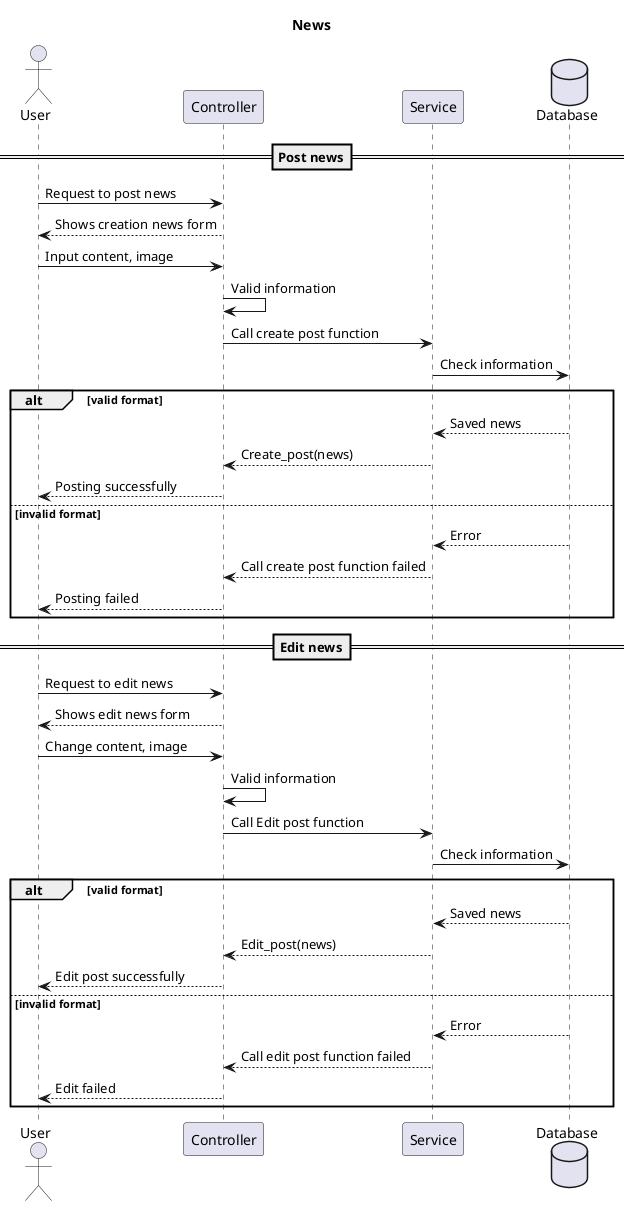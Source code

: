 @startuml
title News
actor User as User
participant Controller
participant Service 
database Database 
==Post news==
User->Controller: Request to post news
Controller-->User: Shows creation news form
User->Controller: Input content, image
Controller->Controller: Valid information
Controller->Service: Call create post function
Service->Database: Check information
alt valid format 
    Database-->Service: Saved news
    Service-->Controller: Create_post(news)
    Controller-->User: Posting successfully
else invalid format
    Database-->Service: Error
    Service-->Controller: Call create post function failed
    Controller-->User: Posting failed
end
==Edit news==
User->Controller: Request to edit news
Controller-->User: Shows edit news form
User->Controller: Change content, image
Controller->Controller: Valid information
Controller->Service: Call Edit post function
Service->Database: Check information
alt valid format 
    Database-->Service: Saved news
    Service-->Controller: Edit_post(news)
    Controller-->User: Edit post successfully
else invalid format
    Database-->Service: Error
    Service-->Controller: Call edit post function failed
    Controller-->User: Edit failed
end
@enduml